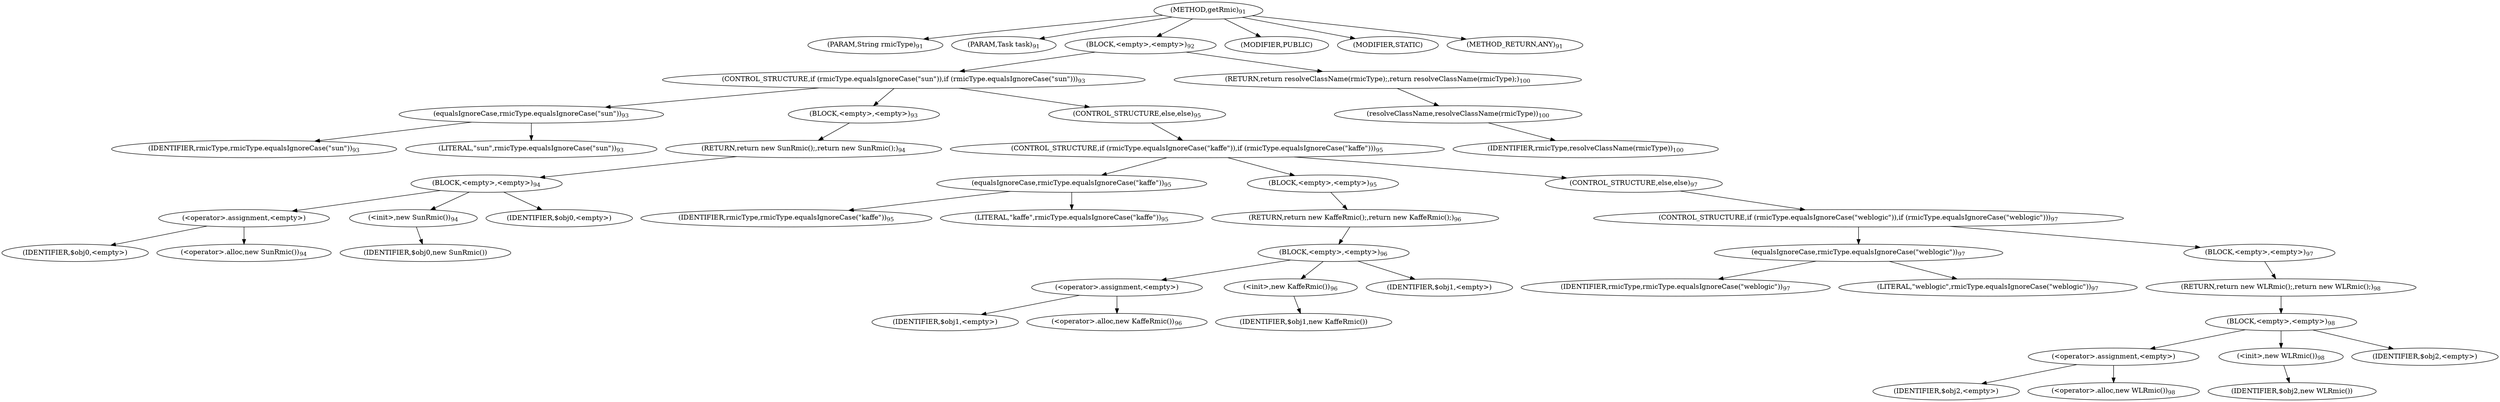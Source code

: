 digraph "getRmic" {  
"22" [label = <(METHOD,getRmic)<SUB>91</SUB>> ]
"23" [label = <(PARAM,String rmicType)<SUB>91</SUB>> ]
"24" [label = <(PARAM,Task task)<SUB>91</SUB>> ]
"25" [label = <(BLOCK,&lt;empty&gt;,&lt;empty&gt;)<SUB>92</SUB>> ]
"26" [label = <(CONTROL_STRUCTURE,if (rmicType.equalsIgnoreCase(&quot;sun&quot;)),if (rmicType.equalsIgnoreCase(&quot;sun&quot;)))<SUB>93</SUB>> ]
"27" [label = <(equalsIgnoreCase,rmicType.equalsIgnoreCase(&quot;sun&quot;))<SUB>93</SUB>> ]
"28" [label = <(IDENTIFIER,rmicType,rmicType.equalsIgnoreCase(&quot;sun&quot;))<SUB>93</SUB>> ]
"29" [label = <(LITERAL,&quot;sun&quot;,rmicType.equalsIgnoreCase(&quot;sun&quot;))<SUB>93</SUB>> ]
"30" [label = <(BLOCK,&lt;empty&gt;,&lt;empty&gt;)<SUB>93</SUB>> ]
"31" [label = <(RETURN,return new SunRmic();,return new SunRmic();)<SUB>94</SUB>> ]
"32" [label = <(BLOCK,&lt;empty&gt;,&lt;empty&gt;)<SUB>94</SUB>> ]
"33" [label = <(&lt;operator&gt;.assignment,&lt;empty&gt;)> ]
"34" [label = <(IDENTIFIER,$obj0,&lt;empty&gt;)> ]
"35" [label = <(&lt;operator&gt;.alloc,new SunRmic())<SUB>94</SUB>> ]
"36" [label = <(&lt;init&gt;,new SunRmic())<SUB>94</SUB>> ]
"37" [label = <(IDENTIFIER,$obj0,new SunRmic())> ]
"38" [label = <(IDENTIFIER,$obj0,&lt;empty&gt;)> ]
"39" [label = <(CONTROL_STRUCTURE,else,else)<SUB>95</SUB>> ]
"40" [label = <(CONTROL_STRUCTURE,if (rmicType.equalsIgnoreCase(&quot;kaffe&quot;)),if (rmicType.equalsIgnoreCase(&quot;kaffe&quot;)))<SUB>95</SUB>> ]
"41" [label = <(equalsIgnoreCase,rmicType.equalsIgnoreCase(&quot;kaffe&quot;))<SUB>95</SUB>> ]
"42" [label = <(IDENTIFIER,rmicType,rmicType.equalsIgnoreCase(&quot;kaffe&quot;))<SUB>95</SUB>> ]
"43" [label = <(LITERAL,&quot;kaffe&quot;,rmicType.equalsIgnoreCase(&quot;kaffe&quot;))<SUB>95</SUB>> ]
"44" [label = <(BLOCK,&lt;empty&gt;,&lt;empty&gt;)<SUB>95</SUB>> ]
"45" [label = <(RETURN,return new KaffeRmic();,return new KaffeRmic();)<SUB>96</SUB>> ]
"46" [label = <(BLOCK,&lt;empty&gt;,&lt;empty&gt;)<SUB>96</SUB>> ]
"47" [label = <(&lt;operator&gt;.assignment,&lt;empty&gt;)> ]
"48" [label = <(IDENTIFIER,$obj1,&lt;empty&gt;)> ]
"49" [label = <(&lt;operator&gt;.alloc,new KaffeRmic())<SUB>96</SUB>> ]
"50" [label = <(&lt;init&gt;,new KaffeRmic())<SUB>96</SUB>> ]
"51" [label = <(IDENTIFIER,$obj1,new KaffeRmic())> ]
"52" [label = <(IDENTIFIER,$obj1,&lt;empty&gt;)> ]
"53" [label = <(CONTROL_STRUCTURE,else,else)<SUB>97</SUB>> ]
"54" [label = <(CONTROL_STRUCTURE,if (rmicType.equalsIgnoreCase(&quot;weblogic&quot;)),if (rmicType.equalsIgnoreCase(&quot;weblogic&quot;)))<SUB>97</SUB>> ]
"55" [label = <(equalsIgnoreCase,rmicType.equalsIgnoreCase(&quot;weblogic&quot;))<SUB>97</SUB>> ]
"56" [label = <(IDENTIFIER,rmicType,rmicType.equalsIgnoreCase(&quot;weblogic&quot;))<SUB>97</SUB>> ]
"57" [label = <(LITERAL,&quot;weblogic&quot;,rmicType.equalsIgnoreCase(&quot;weblogic&quot;))<SUB>97</SUB>> ]
"58" [label = <(BLOCK,&lt;empty&gt;,&lt;empty&gt;)<SUB>97</SUB>> ]
"59" [label = <(RETURN,return new WLRmic();,return new WLRmic();)<SUB>98</SUB>> ]
"60" [label = <(BLOCK,&lt;empty&gt;,&lt;empty&gt;)<SUB>98</SUB>> ]
"61" [label = <(&lt;operator&gt;.assignment,&lt;empty&gt;)> ]
"62" [label = <(IDENTIFIER,$obj2,&lt;empty&gt;)> ]
"63" [label = <(&lt;operator&gt;.alloc,new WLRmic())<SUB>98</SUB>> ]
"64" [label = <(&lt;init&gt;,new WLRmic())<SUB>98</SUB>> ]
"65" [label = <(IDENTIFIER,$obj2,new WLRmic())> ]
"66" [label = <(IDENTIFIER,$obj2,&lt;empty&gt;)> ]
"67" [label = <(RETURN,return resolveClassName(rmicType);,return resolveClassName(rmicType);)<SUB>100</SUB>> ]
"68" [label = <(resolveClassName,resolveClassName(rmicType))<SUB>100</SUB>> ]
"69" [label = <(IDENTIFIER,rmicType,resolveClassName(rmicType))<SUB>100</SUB>> ]
"70" [label = <(MODIFIER,PUBLIC)> ]
"71" [label = <(MODIFIER,STATIC)> ]
"72" [label = <(METHOD_RETURN,ANY)<SUB>91</SUB>> ]
  "22" -> "23" 
  "22" -> "24" 
  "22" -> "25" 
  "22" -> "70" 
  "22" -> "71" 
  "22" -> "72" 
  "25" -> "26" 
  "25" -> "67" 
  "26" -> "27" 
  "26" -> "30" 
  "26" -> "39" 
  "27" -> "28" 
  "27" -> "29" 
  "30" -> "31" 
  "31" -> "32" 
  "32" -> "33" 
  "32" -> "36" 
  "32" -> "38" 
  "33" -> "34" 
  "33" -> "35" 
  "36" -> "37" 
  "39" -> "40" 
  "40" -> "41" 
  "40" -> "44" 
  "40" -> "53" 
  "41" -> "42" 
  "41" -> "43" 
  "44" -> "45" 
  "45" -> "46" 
  "46" -> "47" 
  "46" -> "50" 
  "46" -> "52" 
  "47" -> "48" 
  "47" -> "49" 
  "50" -> "51" 
  "53" -> "54" 
  "54" -> "55" 
  "54" -> "58" 
  "55" -> "56" 
  "55" -> "57" 
  "58" -> "59" 
  "59" -> "60" 
  "60" -> "61" 
  "60" -> "64" 
  "60" -> "66" 
  "61" -> "62" 
  "61" -> "63" 
  "64" -> "65" 
  "67" -> "68" 
  "68" -> "69" 
}
